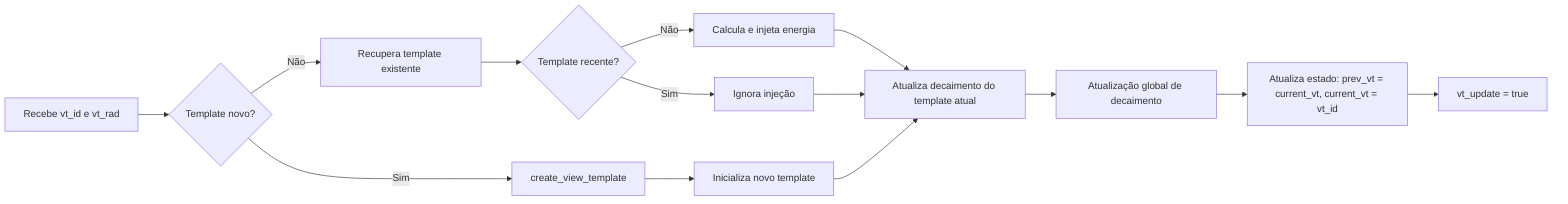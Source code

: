 graph LR
    A[Recebe vt_id e vt_rad] --> B{Template novo?}
    B -->|Sim| C[create_view_template]
    B -->|Não| D[Recupera template existente]
    
    C --> E[Inicializa novo template]
    D --> F{Template recente?}
    F -->|Não| G[Calcula e injeta energia]
    F -->|Sim| H[Ignora injeção]
    
    G --> I[Atualiza decaimento do template atual]
    H --> I
    E --> I
    
    I --> J[Atualização global de decaimento]
    J --> K[Atualiza estado: prev_vt = current_vt, current_vt = vt_id]
    K --> L[vt_update = true]